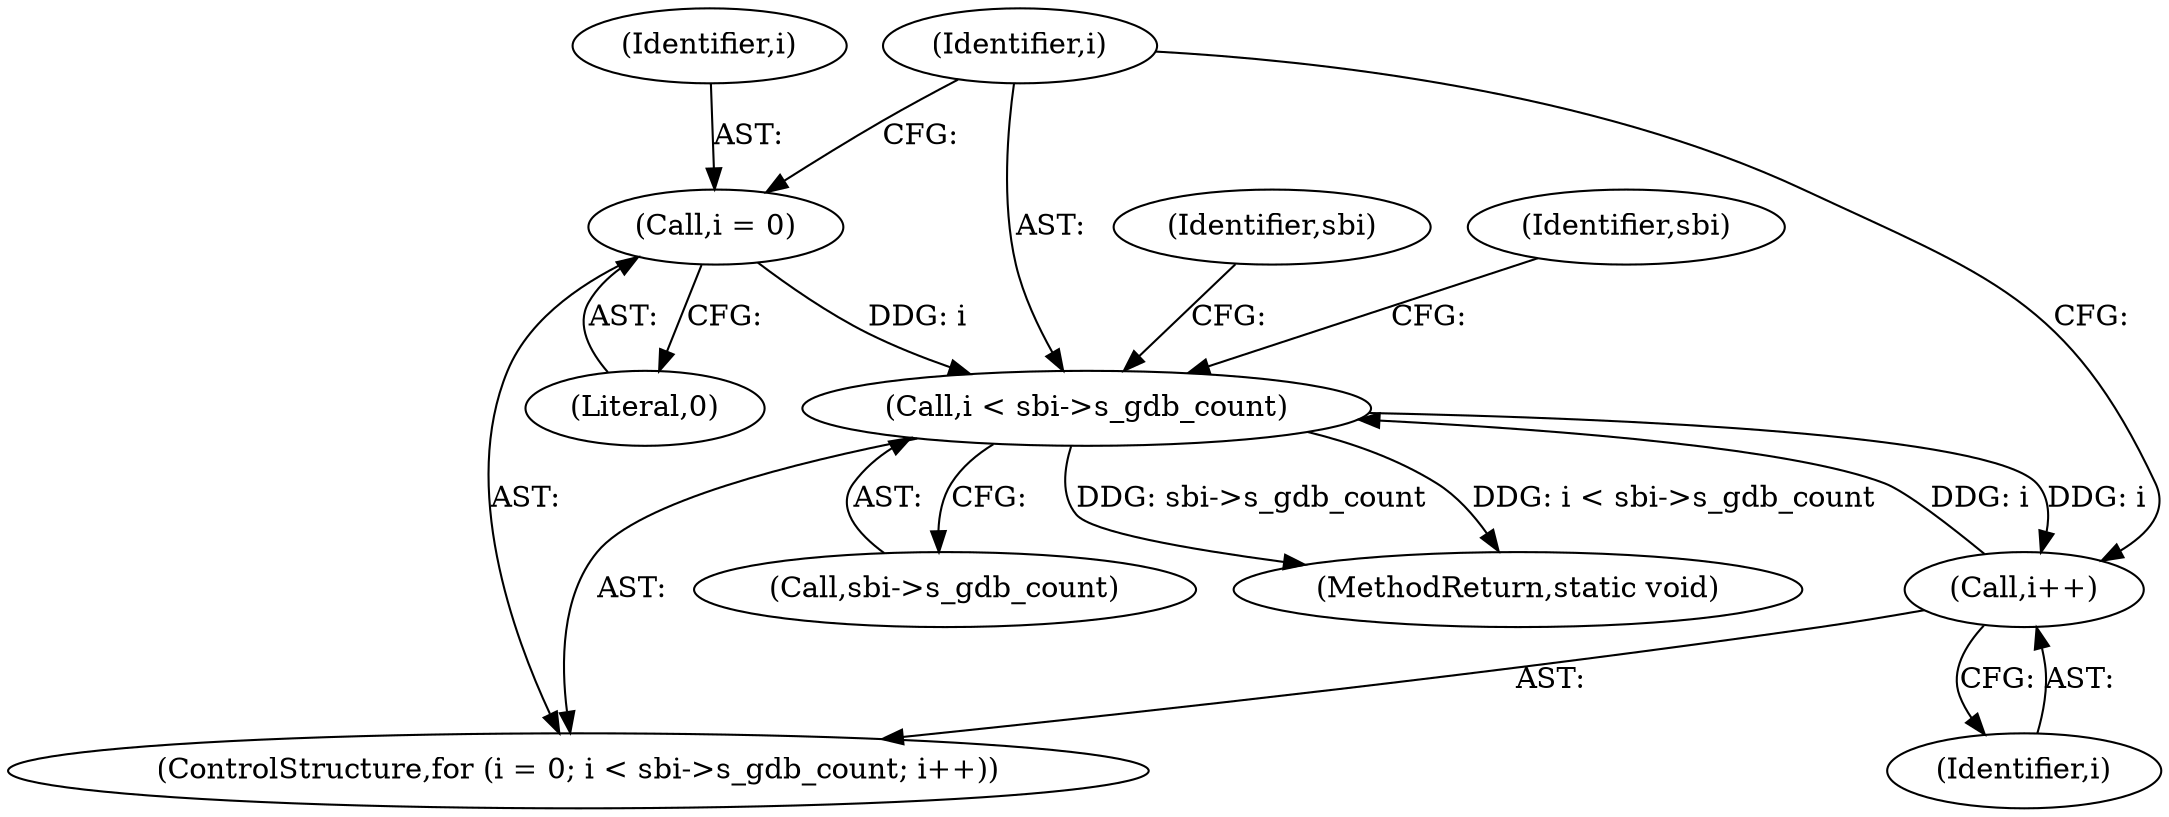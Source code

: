 digraph "0_linux_82939d7999dfc1f1998c4b1c12e2f19edbdff272_0@pointer" {
"1000206" [label="(Call,i < sbi->s_gdb_count)"];
"1000211" [label="(Call,i++)"];
"1000206" [label="(Call,i < sbi->s_gdb_count)"];
"1000203" [label="(Call,i = 0)"];
"1000202" [label="(ControlStructure,for (i = 0; i < sbi->s_gdb_count; i++))"];
"1000205" [label="(Literal,0)"];
"1000204" [label="(Identifier,i)"];
"1000207" [label="(Identifier,i)"];
"1000221" [label="(Identifier,sbi)"];
"1000203" [label="(Call,i = 0)"];
"1000211" [label="(Call,i++)"];
"1000208" [label="(Call,sbi->s_gdb_count)"];
"1000212" [label="(Identifier,i)"];
"1000364" [label="(MethodReturn,static void)"];
"1000206" [label="(Call,i < sbi->s_gdb_count)"];
"1000216" [label="(Identifier,sbi)"];
"1000206" -> "1000202"  [label="AST: "];
"1000206" -> "1000208"  [label="CFG: "];
"1000207" -> "1000206"  [label="AST: "];
"1000208" -> "1000206"  [label="AST: "];
"1000216" -> "1000206"  [label="CFG: "];
"1000221" -> "1000206"  [label="CFG: "];
"1000206" -> "1000364"  [label="DDG: i < sbi->s_gdb_count"];
"1000206" -> "1000364"  [label="DDG: sbi->s_gdb_count"];
"1000211" -> "1000206"  [label="DDG: i"];
"1000203" -> "1000206"  [label="DDG: i"];
"1000206" -> "1000211"  [label="DDG: i"];
"1000211" -> "1000202"  [label="AST: "];
"1000211" -> "1000212"  [label="CFG: "];
"1000212" -> "1000211"  [label="AST: "];
"1000207" -> "1000211"  [label="CFG: "];
"1000203" -> "1000202"  [label="AST: "];
"1000203" -> "1000205"  [label="CFG: "];
"1000204" -> "1000203"  [label="AST: "];
"1000205" -> "1000203"  [label="AST: "];
"1000207" -> "1000203"  [label="CFG: "];
}
